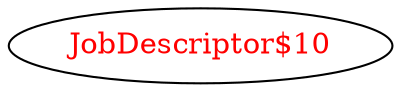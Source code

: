 digraph dependencyGraph {
 concentrate=true;
 ranksep="2.0";
 rankdir="LR"; 
 splines="ortho";
"JobDescriptor$10" [fontcolor="red"];
}